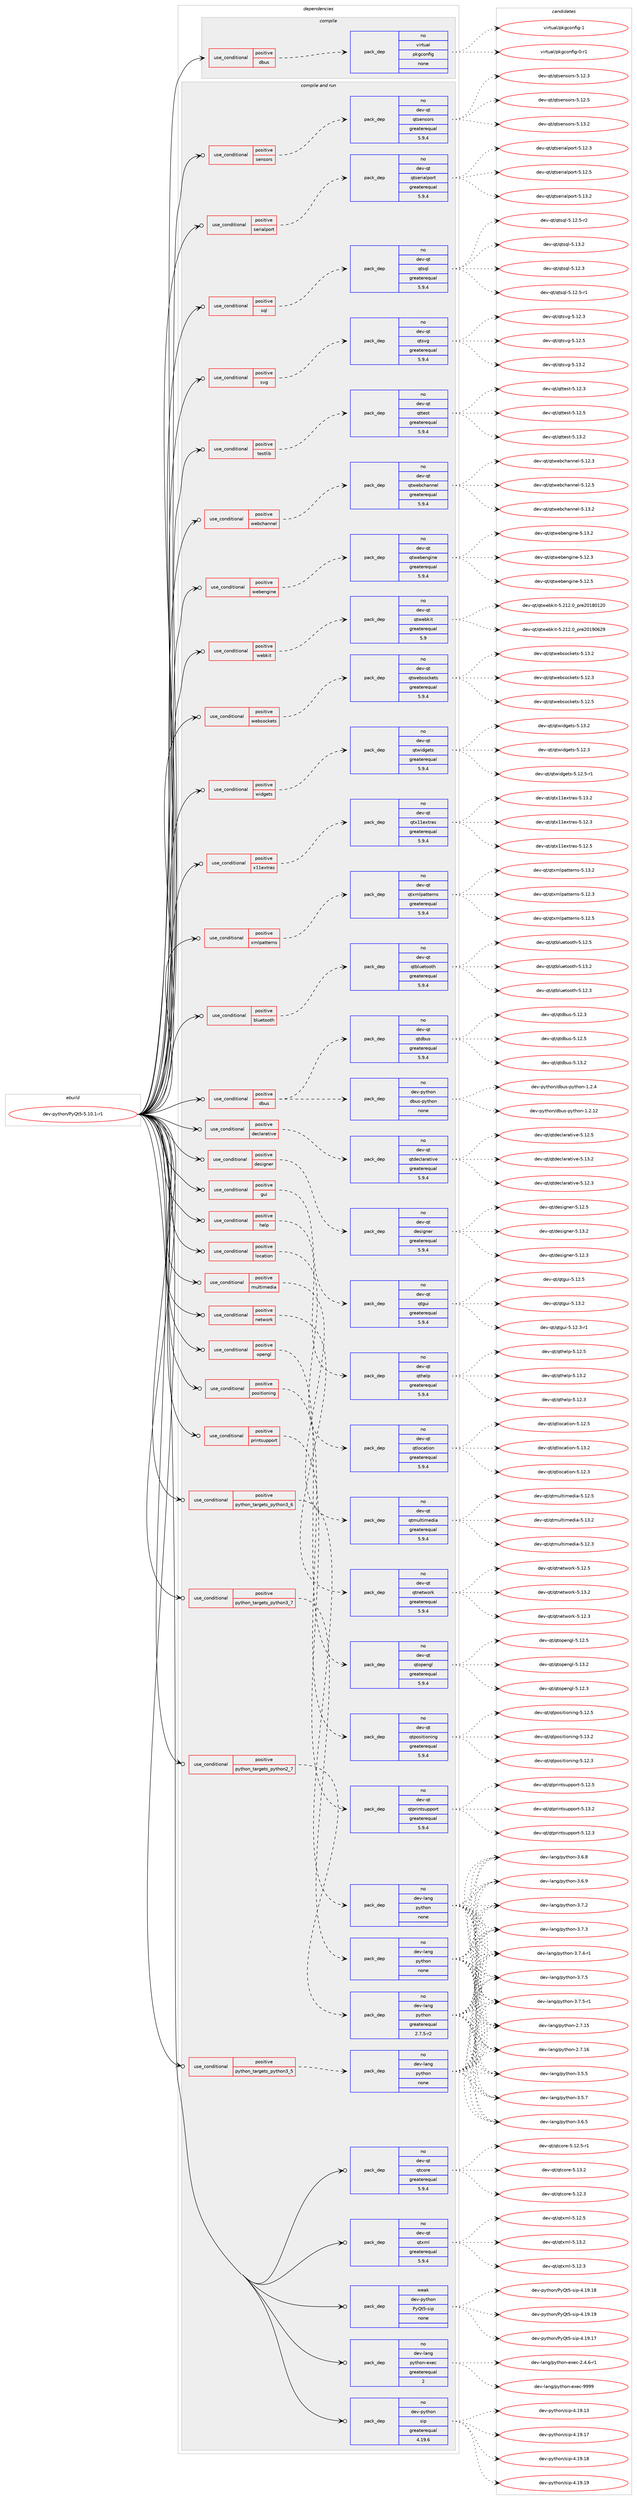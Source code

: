 digraph prolog {

# *************
# Graph options
# *************

newrank=true;
concentrate=true;
compound=true;
graph [rankdir=LR,fontname=Helvetica,fontsize=10,ranksep=1.5];#, ranksep=2.5, nodesep=0.2];
edge  [arrowhead=vee];
node  [fontname=Helvetica,fontsize=10];

# **********
# The ebuild
# **********

subgraph cluster_leftcol {
color=gray;
rank=same;
label=<<i>ebuild</i>>;
id [label="dev-python/PyQt5-5.10.1-r1", color=red, width=4, href="../dev-python/PyQt5-5.10.1-r1.svg"];
}

# ****************
# The dependencies
# ****************

subgraph cluster_midcol {
color=gray;
label=<<i>dependencies</i>>;
subgraph cluster_compile {
fillcolor="#eeeeee";
style=filled;
label=<<i>compile</i>>;
subgraph cond135675 {
dependency592809 [label=<<TABLE BORDER="0" CELLBORDER="1" CELLSPACING="0" CELLPADDING="4"><TR><TD ROWSPAN="3" CELLPADDING="10">use_conditional</TD></TR><TR><TD>positive</TD></TR><TR><TD>dbus</TD></TR></TABLE>>, shape=none, color=red];
subgraph pack445364 {
dependency592810 [label=<<TABLE BORDER="0" CELLBORDER="1" CELLSPACING="0" CELLPADDING="4" WIDTH="220"><TR><TD ROWSPAN="6" CELLPADDING="30">pack_dep</TD></TR><TR><TD WIDTH="110">no</TD></TR><TR><TD>virtual</TD></TR><TR><TD>pkgconfig</TD></TR><TR><TD>none</TD></TR><TR><TD></TD></TR></TABLE>>, shape=none, color=blue];
}
dependency592809:e -> dependency592810:w [weight=20,style="dashed",arrowhead="vee"];
}
id:e -> dependency592809:w [weight=20,style="solid",arrowhead="vee"];
}
subgraph cluster_compileandrun {
fillcolor="#eeeeee";
style=filled;
label=<<i>compile and run</i>>;
subgraph cond135676 {
dependency592811 [label=<<TABLE BORDER="0" CELLBORDER="1" CELLSPACING="0" CELLPADDING="4"><TR><TD ROWSPAN="3" CELLPADDING="10">use_conditional</TD></TR><TR><TD>positive</TD></TR><TR><TD>bluetooth</TD></TR></TABLE>>, shape=none, color=red];
subgraph pack445365 {
dependency592812 [label=<<TABLE BORDER="0" CELLBORDER="1" CELLSPACING="0" CELLPADDING="4" WIDTH="220"><TR><TD ROWSPAN="6" CELLPADDING="30">pack_dep</TD></TR><TR><TD WIDTH="110">no</TD></TR><TR><TD>dev-qt</TD></TR><TR><TD>qtbluetooth</TD></TR><TR><TD>greaterequal</TD></TR><TR><TD>5.9.4</TD></TR></TABLE>>, shape=none, color=blue];
}
dependency592811:e -> dependency592812:w [weight=20,style="dashed",arrowhead="vee"];
}
id:e -> dependency592811:w [weight=20,style="solid",arrowhead="odotvee"];
subgraph cond135677 {
dependency592813 [label=<<TABLE BORDER="0" CELLBORDER="1" CELLSPACING="0" CELLPADDING="4"><TR><TD ROWSPAN="3" CELLPADDING="10">use_conditional</TD></TR><TR><TD>positive</TD></TR><TR><TD>dbus</TD></TR></TABLE>>, shape=none, color=red];
subgraph pack445366 {
dependency592814 [label=<<TABLE BORDER="0" CELLBORDER="1" CELLSPACING="0" CELLPADDING="4" WIDTH="220"><TR><TD ROWSPAN="6" CELLPADDING="30">pack_dep</TD></TR><TR><TD WIDTH="110">no</TD></TR><TR><TD>dev-python</TD></TR><TR><TD>dbus-python</TD></TR><TR><TD>none</TD></TR><TR><TD></TD></TR></TABLE>>, shape=none, color=blue];
}
dependency592813:e -> dependency592814:w [weight=20,style="dashed",arrowhead="vee"];
subgraph pack445367 {
dependency592815 [label=<<TABLE BORDER="0" CELLBORDER="1" CELLSPACING="0" CELLPADDING="4" WIDTH="220"><TR><TD ROWSPAN="6" CELLPADDING="30">pack_dep</TD></TR><TR><TD WIDTH="110">no</TD></TR><TR><TD>dev-qt</TD></TR><TR><TD>qtdbus</TD></TR><TR><TD>greaterequal</TD></TR><TR><TD>5.9.4</TD></TR></TABLE>>, shape=none, color=blue];
}
dependency592813:e -> dependency592815:w [weight=20,style="dashed",arrowhead="vee"];
}
id:e -> dependency592813:w [weight=20,style="solid",arrowhead="odotvee"];
subgraph cond135678 {
dependency592816 [label=<<TABLE BORDER="0" CELLBORDER="1" CELLSPACING="0" CELLPADDING="4"><TR><TD ROWSPAN="3" CELLPADDING="10">use_conditional</TD></TR><TR><TD>positive</TD></TR><TR><TD>declarative</TD></TR></TABLE>>, shape=none, color=red];
subgraph pack445368 {
dependency592817 [label=<<TABLE BORDER="0" CELLBORDER="1" CELLSPACING="0" CELLPADDING="4" WIDTH="220"><TR><TD ROWSPAN="6" CELLPADDING="30">pack_dep</TD></TR><TR><TD WIDTH="110">no</TD></TR><TR><TD>dev-qt</TD></TR><TR><TD>qtdeclarative</TD></TR><TR><TD>greaterequal</TD></TR><TR><TD>5.9.4</TD></TR></TABLE>>, shape=none, color=blue];
}
dependency592816:e -> dependency592817:w [weight=20,style="dashed",arrowhead="vee"];
}
id:e -> dependency592816:w [weight=20,style="solid",arrowhead="odotvee"];
subgraph cond135679 {
dependency592818 [label=<<TABLE BORDER="0" CELLBORDER="1" CELLSPACING="0" CELLPADDING="4"><TR><TD ROWSPAN="3" CELLPADDING="10">use_conditional</TD></TR><TR><TD>positive</TD></TR><TR><TD>designer</TD></TR></TABLE>>, shape=none, color=red];
subgraph pack445369 {
dependency592819 [label=<<TABLE BORDER="0" CELLBORDER="1" CELLSPACING="0" CELLPADDING="4" WIDTH="220"><TR><TD ROWSPAN="6" CELLPADDING="30">pack_dep</TD></TR><TR><TD WIDTH="110">no</TD></TR><TR><TD>dev-qt</TD></TR><TR><TD>designer</TD></TR><TR><TD>greaterequal</TD></TR><TR><TD>5.9.4</TD></TR></TABLE>>, shape=none, color=blue];
}
dependency592818:e -> dependency592819:w [weight=20,style="dashed",arrowhead="vee"];
}
id:e -> dependency592818:w [weight=20,style="solid",arrowhead="odotvee"];
subgraph cond135680 {
dependency592820 [label=<<TABLE BORDER="0" CELLBORDER="1" CELLSPACING="0" CELLPADDING="4"><TR><TD ROWSPAN="3" CELLPADDING="10">use_conditional</TD></TR><TR><TD>positive</TD></TR><TR><TD>gui</TD></TR></TABLE>>, shape=none, color=red];
subgraph pack445370 {
dependency592821 [label=<<TABLE BORDER="0" CELLBORDER="1" CELLSPACING="0" CELLPADDING="4" WIDTH="220"><TR><TD ROWSPAN="6" CELLPADDING="30">pack_dep</TD></TR><TR><TD WIDTH="110">no</TD></TR><TR><TD>dev-qt</TD></TR><TR><TD>qtgui</TD></TR><TR><TD>greaterequal</TD></TR><TR><TD>5.9.4</TD></TR></TABLE>>, shape=none, color=blue];
}
dependency592820:e -> dependency592821:w [weight=20,style="dashed",arrowhead="vee"];
}
id:e -> dependency592820:w [weight=20,style="solid",arrowhead="odotvee"];
subgraph cond135681 {
dependency592822 [label=<<TABLE BORDER="0" CELLBORDER="1" CELLSPACING="0" CELLPADDING="4"><TR><TD ROWSPAN="3" CELLPADDING="10">use_conditional</TD></TR><TR><TD>positive</TD></TR><TR><TD>help</TD></TR></TABLE>>, shape=none, color=red];
subgraph pack445371 {
dependency592823 [label=<<TABLE BORDER="0" CELLBORDER="1" CELLSPACING="0" CELLPADDING="4" WIDTH="220"><TR><TD ROWSPAN="6" CELLPADDING="30">pack_dep</TD></TR><TR><TD WIDTH="110">no</TD></TR><TR><TD>dev-qt</TD></TR><TR><TD>qthelp</TD></TR><TR><TD>greaterequal</TD></TR><TR><TD>5.9.4</TD></TR></TABLE>>, shape=none, color=blue];
}
dependency592822:e -> dependency592823:w [weight=20,style="dashed",arrowhead="vee"];
}
id:e -> dependency592822:w [weight=20,style="solid",arrowhead="odotvee"];
subgraph cond135682 {
dependency592824 [label=<<TABLE BORDER="0" CELLBORDER="1" CELLSPACING="0" CELLPADDING="4"><TR><TD ROWSPAN="3" CELLPADDING="10">use_conditional</TD></TR><TR><TD>positive</TD></TR><TR><TD>location</TD></TR></TABLE>>, shape=none, color=red];
subgraph pack445372 {
dependency592825 [label=<<TABLE BORDER="0" CELLBORDER="1" CELLSPACING="0" CELLPADDING="4" WIDTH="220"><TR><TD ROWSPAN="6" CELLPADDING="30">pack_dep</TD></TR><TR><TD WIDTH="110">no</TD></TR><TR><TD>dev-qt</TD></TR><TR><TD>qtlocation</TD></TR><TR><TD>greaterequal</TD></TR><TR><TD>5.9.4</TD></TR></TABLE>>, shape=none, color=blue];
}
dependency592824:e -> dependency592825:w [weight=20,style="dashed",arrowhead="vee"];
}
id:e -> dependency592824:w [weight=20,style="solid",arrowhead="odotvee"];
subgraph cond135683 {
dependency592826 [label=<<TABLE BORDER="0" CELLBORDER="1" CELLSPACING="0" CELLPADDING="4"><TR><TD ROWSPAN="3" CELLPADDING="10">use_conditional</TD></TR><TR><TD>positive</TD></TR><TR><TD>multimedia</TD></TR></TABLE>>, shape=none, color=red];
subgraph pack445373 {
dependency592827 [label=<<TABLE BORDER="0" CELLBORDER="1" CELLSPACING="0" CELLPADDING="4" WIDTH="220"><TR><TD ROWSPAN="6" CELLPADDING="30">pack_dep</TD></TR><TR><TD WIDTH="110">no</TD></TR><TR><TD>dev-qt</TD></TR><TR><TD>qtmultimedia</TD></TR><TR><TD>greaterequal</TD></TR><TR><TD>5.9.4</TD></TR></TABLE>>, shape=none, color=blue];
}
dependency592826:e -> dependency592827:w [weight=20,style="dashed",arrowhead="vee"];
}
id:e -> dependency592826:w [weight=20,style="solid",arrowhead="odotvee"];
subgraph cond135684 {
dependency592828 [label=<<TABLE BORDER="0" CELLBORDER="1" CELLSPACING="0" CELLPADDING="4"><TR><TD ROWSPAN="3" CELLPADDING="10">use_conditional</TD></TR><TR><TD>positive</TD></TR><TR><TD>network</TD></TR></TABLE>>, shape=none, color=red];
subgraph pack445374 {
dependency592829 [label=<<TABLE BORDER="0" CELLBORDER="1" CELLSPACING="0" CELLPADDING="4" WIDTH="220"><TR><TD ROWSPAN="6" CELLPADDING="30">pack_dep</TD></TR><TR><TD WIDTH="110">no</TD></TR><TR><TD>dev-qt</TD></TR><TR><TD>qtnetwork</TD></TR><TR><TD>greaterequal</TD></TR><TR><TD>5.9.4</TD></TR></TABLE>>, shape=none, color=blue];
}
dependency592828:e -> dependency592829:w [weight=20,style="dashed",arrowhead="vee"];
}
id:e -> dependency592828:w [weight=20,style="solid",arrowhead="odotvee"];
subgraph cond135685 {
dependency592830 [label=<<TABLE BORDER="0" CELLBORDER="1" CELLSPACING="0" CELLPADDING="4"><TR><TD ROWSPAN="3" CELLPADDING="10">use_conditional</TD></TR><TR><TD>positive</TD></TR><TR><TD>opengl</TD></TR></TABLE>>, shape=none, color=red];
subgraph pack445375 {
dependency592831 [label=<<TABLE BORDER="0" CELLBORDER="1" CELLSPACING="0" CELLPADDING="4" WIDTH="220"><TR><TD ROWSPAN="6" CELLPADDING="30">pack_dep</TD></TR><TR><TD WIDTH="110">no</TD></TR><TR><TD>dev-qt</TD></TR><TR><TD>qtopengl</TD></TR><TR><TD>greaterequal</TD></TR><TR><TD>5.9.4</TD></TR></TABLE>>, shape=none, color=blue];
}
dependency592830:e -> dependency592831:w [weight=20,style="dashed",arrowhead="vee"];
}
id:e -> dependency592830:w [weight=20,style="solid",arrowhead="odotvee"];
subgraph cond135686 {
dependency592832 [label=<<TABLE BORDER="0" CELLBORDER="1" CELLSPACING="0" CELLPADDING="4"><TR><TD ROWSPAN="3" CELLPADDING="10">use_conditional</TD></TR><TR><TD>positive</TD></TR><TR><TD>positioning</TD></TR></TABLE>>, shape=none, color=red];
subgraph pack445376 {
dependency592833 [label=<<TABLE BORDER="0" CELLBORDER="1" CELLSPACING="0" CELLPADDING="4" WIDTH="220"><TR><TD ROWSPAN="6" CELLPADDING="30">pack_dep</TD></TR><TR><TD WIDTH="110">no</TD></TR><TR><TD>dev-qt</TD></TR><TR><TD>qtpositioning</TD></TR><TR><TD>greaterequal</TD></TR><TR><TD>5.9.4</TD></TR></TABLE>>, shape=none, color=blue];
}
dependency592832:e -> dependency592833:w [weight=20,style="dashed",arrowhead="vee"];
}
id:e -> dependency592832:w [weight=20,style="solid",arrowhead="odotvee"];
subgraph cond135687 {
dependency592834 [label=<<TABLE BORDER="0" CELLBORDER="1" CELLSPACING="0" CELLPADDING="4"><TR><TD ROWSPAN="3" CELLPADDING="10">use_conditional</TD></TR><TR><TD>positive</TD></TR><TR><TD>printsupport</TD></TR></TABLE>>, shape=none, color=red];
subgraph pack445377 {
dependency592835 [label=<<TABLE BORDER="0" CELLBORDER="1" CELLSPACING="0" CELLPADDING="4" WIDTH="220"><TR><TD ROWSPAN="6" CELLPADDING="30">pack_dep</TD></TR><TR><TD WIDTH="110">no</TD></TR><TR><TD>dev-qt</TD></TR><TR><TD>qtprintsupport</TD></TR><TR><TD>greaterequal</TD></TR><TR><TD>5.9.4</TD></TR></TABLE>>, shape=none, color=blue];
}
dependency592834:e -> dependency592835:w [weight=20,style="dashed",arrowhead="vee"];
}
id:e -> dependency592834:w [weight=20,style="solid",arrowhead="odotvee"];
subgraph cond135688 {
dependency592836 [label=<<TABLE BORDER="0" CELLBORDER="1" CELLSPACING="0" CELLPADDING="4"><TR><TD ROWSPAN="3" CELLPADDING="10">use_conditional</TD></TR><TR><TD>positive</TD></TR><TR><TD>python_targets_python2_7</TD></TR></TABLE>>, shape=none, color=red];
subgraph pack445378 {
dependency592837 [label=<<TABLE BORDER="0" CELLBORDER="1" CELLSPACING="0" CELLPADDING="4" WIDTH="220"><TR><TD ROWSPAN="6" CELLPADDING="30">pack_dep</TD></TR><TR><TD WIDTH="110">no</TD></TR><TR><TD>dev-lang</TD></TR><TR><TD>python</TD></TR><TR><TD>greaterequal</TD></TR><TR><TD>2.7.5-r2</TD></TR></TABLE>>, shape=none, color=blue];
}
dependency592836:e -> dependency592837:w [weight=20,style="dashed",arrowhead="vee"];
}
id:e -> dependency592836:w [weight=20,style="solid",arrowhead="odotvee"];
subgraph cond135689 {
dependency592838 [label=<<TABLE BORDER="0" CELLBORDER="1" CELLSPACING="0" CELLPADDING="4"><TR><TD ROWSPAN="3" CELLPADDING="10">use_conditional</TD></TR><TR><TD>positive</TD></TR><TR><TD>python_targets_python3_5</TD></TR></TABLE>>, shape=none, color=red];
subgraph pack445379 {
dependency592839 [label=<<TABLE BORDER="0" CELLBORDER="1" CELLSPACING="0" CELLPADDING="4" WIDTH="220"><TR><TD ROWSPAN="6" CELLPADDING="30">pack_dep</TD></TR><TR><TD WIDTH="110">no</TD></TR><TR><TD>dev-lang</TD></TR><TR><TD>python</TD></TR><TR><TD>none</TD></TR><TR><TD></TD></TR></TABLE>>, shape=none, color=blue];
}
dependency592838:e -> dependency592839:w [weight=20,style="dashed",arrowhead="vee"];
}
id:e -> dependency592838:w [weight=20,style="solid",arrowhead="odotvee"];
subgraph cond135690 {
dependency592840 [label=<<TABLE BORDER="0" CELLBORDER="1" CELLSPACING="0" CELLPADDING="4"><TR><TD ROWSPAN="3" CELLPADDING="10">use_conditional</TD></TR><TR><TD>positive</TD></TR><TR><TD>python_targets_python3_6</TD></TR></TABLE>>, shape=none, color=red];
subgraph pack445380 {
dependency592841 [label=<<TABLE BORDER="0" CELLBORDER="1" CELLSPACING="0" CELLPADDING="4" WIDTH="220"><TR><TD ROWSPAN="6" CELLPADDING="30">pack_dep</TD></TR><TR><TD WIDTH="110">no</TD></TR><TR><TD>dev-lang</TD></TR><TR><TD>python</TD></TR><TR><TD>none</TD></TR><TR><TD></TD></TR></TABLE>>, shape=none, color=blue];
}
dependency592840:e -> dependency592841:w [weight=20,style="dashed",arrowhead="vee"];
}
id:e -> dependency592840:w [weight=20,style="solid",arrowhead="odotvee"];
subgraph cond135691 {
dependency592842 [label=<<TABLE BORDER="0" CELLBORDER="1" CELLSPACING="0" CELLPADDING="4"><TR><TD ROWSPAN="3" CELLPADDING="10">use_conditional</TD></TR><TR><TD>positive</TD></TR><TR><TD>python_targets_python3_7</TD></TR></TABLE>>, shape=none, color=red];
subgraph pack445381 {
dependency592843 [label=<<TABLE BORDER="0" CELLBORDER="1" CELLSPACING="0" CELLPADDING="4" WIDTH="220"><TR><TD ROWSPAN="6" CELLPADDING="30">pack_dep</TD></TR><TR><TD WIDTH="110">no</TD></TR><TR><TD>dev-lang</TD></TR><TR><TD>python</TD></TR><TR><TD>none</TD></TR><TR><TD></TD></TR></TABLE>>, shape=none, color=blue];
}
dependency592842:e -> dependency592843:w [weight=20,style="dashed",arrowhead="vee"];
}
id:e -> dependency592842:w [weight=20,style="solid",arrowhead="odotvee"];
subgraph cond135692 {
dependency592844 [label=<<TABLE BORDER="0" CELLBORDER="1" CELLSPACING="0" CELLPADDING="4"><TR><TD ROWSPAN="3" CELLPADDING="10">use_conditional</TD></TR><TR><TD>positive</TD></TR><TR><TD>sensors</TD></TR></TABLE>>, shape=none, color=red];
subgraph pack445382 {
dependency592845 [label=<<TABLE BORDER="0" CELLBORDER="1" CELLSPACING="0" CELLPADDING="4" WIDTH="220"><TR><TD ROWSPAN="6" CELLPADDING="30">pack_dep</TD></TR><TR><TD WIDTH="110">no</TD></TR><TR><TD>dev-qt</TD></TR><TR><TD>qtsensors</TD></TR><TR><TD>greaterequal</TD></TR><TR><TD>5.9.4</TD></TR></TABLE>>, shape=none, color=blue];
}
dependency592844:e -> dependency592845:w [weight=20,style="dashed",arrowhead="vee"];
}
id:e -> dependency592844:w [weight=20,style="solid",arrowhead="odotvee"];
subgraph cond135693 {
dependency592846 [label=<<TABLE BORDER="0" CELLBORDER="1" CELLSPACING="0" CELLPADDING="4"><TR><TD ROWSPAN="3" CELLPADDING="10">use_conditional</TD></TR><TR><TD>positive</TD></TR><TR><TD>serialport</TD></TR></TABLE>>, shape=none, color=red];
subgraph pack445383 {
dependency592847 [label=<<TABLE BORDER="0" CELLBORDER="1" CELLSPACING="0" CELLPADDING="4" WIDTH="220"><TR><TD ROWSPAN="6" CELLPADDING="30">pack_dep</TD></TR><TR><TD WIDTH="110">no</TD></TR><TR><TD>dev-qt</TD></TR><TR><TD>qtserialport</TD></TR><TR><TD>greaterequal</TD></TR><TR><TD>5.9.4</TD></TR></TABLE>>, shape=none, color=blue];
}
dependency592846:e -> dependency592847:w [weight=20,style="dashed",arrowhead="vee"];
}
id:e -> dependency592846:w [weight=20,style="solid",arrowhead="odotvee"];
subgraph cond135694 {
dependency592848 [label=<<TABLE BORDER="0" CELLBORDER="1" CELLSPACING="0" CELLPADDING="4"><TR><TD ROWSPAN="3" CELLPADDING="10">use_conditional</TD></TR><TR><TD>positive</TD></TR><TR><TD>sql</TD></TR></TABLE>>, shape=none, color=red];
subgraph pack445384 {
dependency592849 [label=<<TABLE BORDER="0" CELLBORDER="1" CELLSPACING="0" CELLPADDING="4" WIDTH="220"><TR><TD ROWSPAN="6" CELLPADDING="30">pack_dep</TD></TR><TR><TD WIDTH="110">no</TD></TR><TR><TD>dev-qt</TD></TR><TR><TD>qtsql</TD></TR><TR><TD>greaterequal</TD></TR><TR><TD>5.9.4</TD></TR></TABLE>>, shape=none, color=blue];
}
dependency592848:e -> dependency592849:w [weight=20,style="dashed",arrowhead="vee"];
}
id:e -> dependency592848:w [weight=20,style="solid",arrowhead="odotvee"];
subgraph cond135695 {
dependency592850 [label=<<TABLE BORDER="0" CELLBORDER="1" CELLSPACING="0" CELLPADDING="4"><TR><TD ROWSPAN="3" CELLPADDING="10">use_conditional</TD></TR><TR><TD>positive</TD></TR><TR><TD>svg</TD></TR></TABLE>>, shape=none, color=red];
subgraph pack445385 {
dependency592851 [label=<<TABLE BORDER="0" CELLBORDER="1" CELLSPACING="0" CELLPADDING="4" WIDTH="220"><TR><TD ROWSPAN="6" CELLPADDING="30">pack_dep</TD></TR><TR><TD WIDTH="110">no</TD></TR><TR><TD>dev-qt</TD></TR><TR><TD>qtsvg</TD></TR><TR><TD>greaterequal</TD></TR><TR><TD>5.9.4</TD></TR></TABLE>>, shape=none, color=blue];
}
dependency592850:e -> dependency592851:w [weight=20,style="dashed",arrowhead="vee"];
}
id:e -> dependency592850:w [weight=20,style="solid",arrowhead="odotvee"];
subgraph cond135696 {
dependency592852 [label=<<TABLE BORDER="0" CELLBORDER="1" CELLSPACING="0" CELLPADDING="4"><TR><TD ROWSPAN="3" CELLPADDING="10">use_conditional</TD></TR><TR><TD>positive</TD></TR><TR><TD>testlib</TD></TR></TABLE>>, shape=none, color=red];
subgraph pack445386 {
dependency592853 [label=<<TABLE BORDER="0" CELLBORDER="1" CELLSPACING="0" CELLPADDING="4" WIDTH="220"><TR><TD ROWSPAN="6" CELLPADDING="30">pack_dep</TD></TR><TR><TD WIDTH="110">no</TD></TR><TR><TD>dev-qt</TD></TR><TR><TD>qttest</TD></TR><TR><TD>greaterequal</TD></TR><TR><TD>5.9.4</TD></TR></TABLE>>, shape=none, color=blue];
}
dependency592852:e -> dependency592853:w [weight=20,style="dashed",arrowhead="vee"];
}
id:e -> dependency592852:w [weight=20,style="solid",arrowhead="odotvee"];
subgraph cond135697 {
dependency592854 [label=<<TABLE BORDER="0" CELLBORDER="1" CELLSPACING="0" CELLPADDING="4"><TR><TD ROWSPAN="3" CELLPADDING="10">use_conditional</TD></TR><TR><TD>positive</TD></TR><TR><TD>webchannel</TD></TR></TABLE>>, shape=none, color=red];
subgraph pack445387 {
dependency592855 [label=<<TABLE BORDER="0" CELLBORDER="1" CELLSPACING="0" CELLPADDING="4" WIDTH="220"><TR><TD ROWSPAN="6" CELLPADDING="30">pack_dep</TD></TR><TR><TD WIDTH="110">no</TD></TR><TR><TD>dev-qt</TD></TR><TR><TD>qtwebchannel</TD></TR><TR><TD>greaterequal</TD></TR><TR><TD>5.9.4</TD></TR></TABLE>>, shape=none, color=blue];
}
dependency592854:e -> dependency592855:w [weight=20,style="dashed",arrowhead="vee"];
}
id:e -> dependency592854:w [weight=20,style="solid",arrowhead="odotvee"];
subgraph cond135698 {
dependency592856 [label=<<TABLE BORDER="0" CELLBORDER="1" CELLSPACING="0" CELLPADDING="4"><TR><TD ROWSPAN="3" CELLPADDING="10">use_conditional</TD></TR><TR><TD>positive</TD></TR><TR><TD>webengine</TD></TR></TABLE>>, shape=none, color=red];
subgraph pack445388 {
dependency592857 [label=<<TABLE BORDER="0" CELLBORDER="1" CELLSPACING="0" CELLPADDING="4" WIDTH="220"><TR><TD ROWSPAN="6" CELLPADDING="30">pack_dep</TD></TR><TR><TD WIDTH="110">no</TD></TR><TR><TD>dev-qt</TD></TR><TR><TD>qtwebengine</TD></TR><TR><TD>greaterequal</TD></TR><TR><TD>5.9.4</TD></TR></TABLE>>, shape=none, color=blue];
}
dependency592856:e -> dependency592857:w [weight=20,style="dashed",arrowhead="vee"];
}
id:e -> dependency592856:w [weight=20,style="solid",arrowhead="odotvee"];
subgraph cond135699 {
dependency592858 [label=<<TABLE BORDER="0" CELLBORDER="1" CELLSPACING="0" CELLPADDING="4"><TR><TD ROWSPAN="3" CELLPADDING="10">use_conditional</TD></TR><TR><TD>positive</TD></TR><TR><TD>webkit</TD></TR></TABLE>>, shape=none, color=red];
subgraph pack445389 {
dependency592859 [label=<<TABLE BORDER="0" CELLBORDER="1" CELLSPACING="0" CELLPADDING="4" WIDTH="220"><TR><TD ROWSPAN="6" CELLPADDING="30">pack_dep</TD></TR><TR><TD WIDTH="110">no</TD></TR><TR><TD>dev-qt</TD></TR><TR><TD>qtwebkit</TD></TR><TR><TD>greaterequal</TD></TR><TR><TD>5.9</TD></TR></TABLE>>, shape=none, color=blue];
}
dependency592858:e -> dependency592859:w [weight=20,style="dashed",arrowhead="vee"];
}
id:e -> dependency592858:w [weight=20,style="solid",arrowhead="odotvee"];
subgraph cond135700 {
dependency592860 [label=<<TABLE BORDER="0" CELLBORDER="1" CELLSPACING="0" CELLPADDING="4"><TR><TD ROWSPAN="3" CELLPADDING="10">use_conditional</TD></TR><TR><TD>positive</TD></TR><TR><TD>websockets</TD></TR></TABLE>>, shape=none, color=red];
subgraph pack445390 {
dependency592861 [label=<<TABLE BORDER="0" CELLBORDER="1" CELLSPACING="0" CELLPADDING="4" WIDTH="220"><TR><TD ROWSPAN="6" CELLPADDING="30">pack_dep</TD></TR><TR><TD WIDTH="110">no</TD></TR><TR><TD>dev-qt</TD></TR><TR><TD>qtwebsockets</TD></TR><TR><TD>greaterequal</TD></TR><TR><TD>5.9.4</TD></TR></TABLE>>, shape=none, color=blue];
}
dependency592860:e -> dependency592861:w [weight=20,style="dashed",arrowhead="vee"];
}
id:e -> dependency592860:w [weight=20,style="solid",arrowhead="odotvee"];
subgraph cond135701 {
dependency592862 [label=<<TABLE BORDER="0" CELLBORDER="1" CELLSPACING="0" CELLPADDING="4"><TR><TD ROWSPAN="3" CELLPADDING="10">use_conditional</TD></TR><TR><TD>positive</TD></TR><TR><TD>widgets</TD></TR></TABLE>>, shape=none, color=red];
subgraph pack445391 {
dependency592863 [label=<<TABLE BORDER="0" CELLBORDER="1" CELLSPACING="0" CELLPADDING="4" WIDTH="220"><TR><TD ROWSPAN="6" CELLPADDING="30">pack_dep</TD></TR><TR><TD WIDTH="110">no</TD></TR><TR><TD>dev-qt</TD></TR><TR><TD>qtwidgets</TD></TR><TR><TD>greaterequal</TD></TR><TR><TD>5.9.4</TD></TR></TABLE>>, shape=none, color=blue];
}
dependency592862:e -> dependency592863:w [weight=20,style="dashed",arrowhead="vee"];
}
id:e -> dependency592862:w [weight=20,style="solid",arrowhead="odotvee"];
subgraph cond135702 {
dependency592864 [label=<<TABLE BORDER="0" CELLBORDER="1" CELLSPACING="0" CELLPADDING="4"><TR><TD ROWSPAN="3" CELLPADDING="10">use_conditional</TD></TR><TR><TD>positive</TD></TR><TR><TD>x11extras</TD></TR></TABLE>>, shape=none, color=red];
subgraph pack445392 {
dependency592865 [label=<<TABLE BORDER="0" CELLBORDER="1" CELLSPACING="0" CELLPADDING="4" WIDTH="220"><TR><TD ROWSPAN="6" CELLPADDING="30">pack_dep</TD></TR><TR><TD WIDTH="110">no</TD></TR><TR><TD>dev-qt</TD></TR><TR><TD>qtx11extras</TD></TR><TR><TD>greaterequal</TD></TR><TR><TD>5.9.4</TD></TR></TABLE>>, shape=none, color=blue];
}
dependency592864:e -> dependency592865:w [weight=20,style="dashed",arrowhead="vee"];
}
id:e -> dependency592864:w [weight=20,style="solid",arrowhead="odotvee"];
subgraph cond135703 {
dependency592866 [label=<<TABLE BORDER="0" CELLBORDER="1" CELLSPACING="0" CELLPADDING="4"><TR><TD ROWSPAN="3" CELLPADDING="10">use_conditional</TD></TR><TR><TD>positive</TD></TR><TR><TD>xmlpatterns</TD></TR></TABLE>>, shape=none, color=red];
subgraph pack445393 {
dependency592867 [label=<<TABLE BORDER="0" CELLBORDER="1" CELLSPACING="0" CELLPADDING="4" WIDTH="220"><TR><TD ROWSPAN="6" CELLPADDING="30">pack_dep</TD></TR><TR><TD WIDTH="110">no</TD></TR><TR><TD>dev-qt</TD></TR><TR><TD>qtxmlpatterns</TD></TR><TR><TD>greaterequal</TD></TR><TR><TD>5.9.4</TD></TR></TABLE>>, shape=none, color=blue];
}
dependency592866:e -> dependency592867:w [weight=20,style="dashed",arrowhead="vee"];
}
id:e -> dependency592866:w [weight=20,style="solid",arrowhead="odotvee"];
subgraph pack445394 {
dependency592868 [label=<<TABLE BORDER="0" CELLBORDER="1" CELLSPACING="0" CELLPADDING="4" WIDTH="220"><TR><TD ROWSPAN="6" CELLPADDING="30">pack_dep</TD></TR><TR><TD WIDTH="110">no</TD></TR><TR><TD>dev-lang</TD></TR><TR><TD>python-exec</TD></TR><TR><TD>greaterequal</TD></TR><TR><TD>2</TD></TR></TABLE>>, shape=none, color=blue];
}
id:e -> dependency592868:w [weight=20,style="solid",arrowhead="odotvee"];
subgraph pack445395 {
dependency592869 [label=<<TABLE BORDER="0" CELLBORDER="1" CELLSPACING="0" CELLPADDING="4" WIDTH="220"><TR><TD ROWSPAN="6" CELLPADDING="30">pack_dep</TD></TR><TR><TD WIDTH="110">no</TD></TR><TR><TD>dev-python</TD></TR><TR><TD>sip</TD></TR><TR><TD>greaterequal</TD></TR><TR><TD>4.19.6</TD></TR></TABLE>>, shape=none, color=blue];
}
id:e -> dependency592869:w [weight=20,style="solid",arrowhead="odotvee"];
subgraph pack445396 {
dependency592870 [label=<<TABLE BORDER="0" CELLBORDER="1" CELLSPACING="0" CELLPADDING="4" WIDTH="220"><TR><TD ROWSPAN="6" CELLPADDING="30">pack_dep</TD></TR><TR><TD WIDTH="110">no</TD></TR><TR><TD>dev-qt</TD></TR><TR><TD>qtcore</TD></TR><TR><TD>greaterequal</TD></TR><TR><TD>5.9.4</TD></TR></TABLE>>, shape=none, color=blue];
}
id:e -> dependency592870:w [weight=20,style="solid",arrowhead="odotvee"];
subgraph pack445397 {
dependency592871 [label=<<TABLE BORDER="0" CELLBORDER="1" CELLSPACING="0" CELLPADDING="4" WIDTH="220"><TR><TD ROWSPAN="6" CELLPADDING="30">pack_dep</TD></TR><TR><TD WIDTH="110">no</TD></TR><TR><TD>dev-qt</TD></TR><TR><TD>qtxml</TD></TR><TR><TD>greaterequal</TD></TR><TR><TD>5.9.4</TD></TR></TABLE>>, shape=none, color=blue];
}
id:e -> dependency592871:w [weight=20,style="solid",arrowhead="odotvee"];
subgraph pack445398 {
dependency592872 [label=<<TABLE BORDER="0" CELLBORDER="1" CELLSPACING="0" CELLPADDING="4" WIDTH="220"><TR><TD ROWSPAN="6" CELLPADDING="30">pack_dep</TD></TR><TR><TD WIDTH="110">weak</TD></TR><TR><TD>dev-python</TD></TR><TR><TD>PyQt5-sip</TD></TR><TR><TD>none</TD></TR><TR><TD></TD></TR></TABLE>>, shape=none, color=blue];
}
id:e -> dependency592872:w [weight=20,style="solid",arrowhead="odotvee"];
}
subgraph cluster_run {
fillcolor="#eeeeee";
style=filled;
label=<<i>run</i>>;
}
}

# **************
# The candidates
# **************

subgraph cluster_choices {
rank=same;
color=gray;
label=<<i>candidates</i>>;

subgraph choice445364 {
color=black;
nodesep=1;
choice11810511411611797108471121071039911111010210510345484511449 [label="virtual/pkgconfig-0-r1", color=red, width=4,href="../virtual/pkgconfig-0-r1.svg"];
choice1181051141161179710847112107103991111101021051034549 [label="virtual/pkgconfig-1", color=red, width=4,href="../virtual/pkgconfig-1.svg"];
dependency592810:e -> choice11810511411611797108471121071039911111010210510345484511449:w [style=dotted,weight="100"];
dependency592810:e -> choice1181051141161179710847112107103991111101021051034549:w [style=dotted,weight="100"];
}
subgraph choice445365 {
color=black;
nodesep=1;
choice10010111845113116471131169810811710111611111111610445534649504651 [label="dev-qt/qtbluetooth-5.12.3", color=red, width=4,href="../dev-qt/qtbluetooth-5.12.3.svg"];
choice10010111845113116471131169810811710111611111111610445534649504653 [label="dev-qt/qtbluetooth-5.12.5", color=red, width=4,href="../dev-qt/qtbluetooth-5.12.5.svg"];
choice10010111845113116471131169810811710111611111111610445534649514650 [label="dev-qt/qtbluetooth-5.13.2", color=red, width=4,href="../dev-qt/qtbluetooth-5.13.2.svg"];
dependency592812:e -> choice10010111845113116471131169810811710111611111111610445534649504651:w [style=dotted,weight="100"];
dependency592812:e -> choice10010111845113116471131169810811710111611111111610445534649504653:w [style=dotted,weight="100"];
dependency592812:e -> choice10010111845113116471131169810811710111611111111610445534649514650:w [style=dotted,weight="100"];
}
subgraph choice445366 {
color=black;
nodesep=1;
choice1001011184511212111610411111047100981171154511212111610411111045494650464950 [label="dev-python/dbus-python-1.2.12", color=red, width=4,href="../dev-python/dbus-python-1.2.12.svg"];
choice10010111845112121116104111110471009811711545112121116104111110454946504652 [label="dev-python/dbus-python-1.2.4", color=red, width=4,href="../dev-python/dbus-python-1.2.4.svg"];
dependency592814:e -> choice1001011184511212111610411111047100981171154511212111610411111045494650464950:w [style=dotted,weight="100"];
dependency592814:e -> choice10010111845112121116104111110471009811711545112121116104111110454946504652:w [style=dotted,weight="100"];
}
subgraph choice445367 {
color=black;
nodesep=1;
choice10010111845113116471131161009811711545534649504651 [label="dev-qt/qtdbus-5.12.3", color=red, width=4,href="../dev-qt/qtdbus-5.12.3.svg"];
choice10010111845113116471131161009811711545534649504653 [label="dev-qt/qtdbus-5.12.5", color=red, width=4,href="../dev-qt/qtdbus-5.12.5.svg"];
choice10010111845113116471131161009811711545534649514650 [label="dev-qt/qtdbus-5.13.2", color=red, width=4,href="../dev-qt/qtdbus-5.13.2.svg"];
dependency592815:e -> choice10010111845113116471131161009811711545534649504651:w [style=dotted,weight="100"];
dependency592815:e -> choice10010111845113116471131161009811711545534649504653:w [style=dotted,weight="100"];
dependency592815:e -> choice10010111845113116471131161009811711545534649514650:w [style=dotted,weight="100"];
}
subgraph choice445368 {
color=black;
nodesep=1;
choice100101118451131164711311610010199108971149711610511810145534649504651 [label="dev-qt/qtdeclarative-5.12.3", color=red, width=4,href="../dev-qt/qtdeclarative-5.12.3.svg"];
choice100101118451131164711311610010199108971149711610511810145534649504653 [label="dev-qt/qtdeclarative-5.12.5", color=red, width=4,href="../dev-qt/qtdeclarative-5.12.5.svg"];
choice100101118451131164711311610010199108971149711610511810145534649514650 [label="dev-qt/qtdeclarative-5.13.2", color=red, width=4,href="../dev-qt/qtdeclarative-5.13.2.svg"];
dependency592817:e -> choice100101118451131164711311610010199108971149711610511810145534649504651:w [style=dotted,weight="100"];
dependency592817:e -> choice100101118451131164711311610010199108971149711610511810145534649504653:w [style=dotted,weight="100"];
dependency592817:e -> choice100101118451131164711311610010199108971149711610511810145534649514650:w [style=dotted,weight="100"];
}
subgraph choice445369 {
color=black;
nodesep=1;
choice100101118451131164710010111510510311010111445534649504651 [label="dev-qt/designer-5.12.3", color=red, width=4,href="../dev-qt/designer-5.12.3.svg"];
choice100101118451131164710010111510510311010111445534649504653 [label="dev-qt/designer-5.12.5", color=red, width=4,href="../dev-qt/designer-5.12.5.svg"];
choice100101118451131164710010111510510311010111445534649514650 [label="dev-qt/designer-5.13.2", color=red, width=4,href="../dev-qt/designer-5.13.2.svg"];
dependency592819:e -> choice100101118451131164710010111510510311010111445534649504651:w [style=dotted,weight="100"];
dependency592819:e -> choice100101118451131164710010111510510311010111445534649504653:w [style=dotted,weight="100"];
dependency592819:e -> choice100101118451131164710010111510510311010111445534649514650:w [style=dotted,weight="100"];
}
subgraph choice445370 {
color=black;
nodesep=1;
choice1001011184511311647113116103117105455346495046514511449 [label="dev-qt/qtgui-5.12.3-r1", color=red, width=4,href="../dev-qt/qtgui-5.12.3-r1.svg"];
choice100101118451131164711311610311710545534649504653 [label="dev-qt/qtgui-5.12.5", color=red, width=4,href="../dev-qt/qtgui-5.12.5.svg"];
choice100101118451131164711311610311710545534649514650 [label="dev-qt/qtgui-5.13.2", color=red, width=4,href="../dev-qt/qtgui-5.13.2.svg"];
dependency592821:e -> choice1001011184511311647113116103117105455346495046514511449:w [style=dotted,weight="100"];
dependency592821:e -> choice100101118451131164711311610311710545534649504653:w [style=dotted,weight="100"];
dependency592821:e -> choice100101118451131164711311610311710545534649514650:w [style=dotted,weight="100"];
}
subgraph choice445371 {
color=black;
nodesep=1;
choice100101118451131164711311610410110811245534649504651 [label="dev-qt/qthelp-5.12.3", color=red, width=4,href="../dev-qt/qthelp-5.12.3.svg"];
choice100101118451131164711311610410110811245534649504653 [label="dev-qt/qthelp-5.12.5", color=red, width=4,href="../dev-qt/qthelp-5.12.5.svg"];
choice100101118451131164711311610410110811245534649514650 [label="dev-qt/qthelp-5.13.2", color=red, width=4,href="../dev-qt/qthelp-5.13.2.svg"];
dependency592823:e -> choice100101118451131164711311610410110811245534649504651:w [style=dotted,weight="100"];
dependency592823:e -> choice100101118451131164711311610410110811245534649504653:w [style=dotted,weight="100"];
dependency592823:e -> choice100101118451131164711311610410110811245534649514650:w [style=dotted,weight="100"];
}
subgraph choice445372 {
color=black;
nodesep=1;
choice1001011184511311647113116108111999711610511111045534649504651 [label="dev-qt/qtlocation-5.12.3", color=red, width=4,href="../dev-qt/qtlocation-5.12.3.svg"];
choice1001011184511311647113116108111999711610511111045534649504653 [label="dev-qt/qtlocation-5.12.5", color=red, width=4,href="../dev-qt/qtlocation-5.12.5.svg"];
choice1001011184511311647113116108111999711610511111045534649514650 [label="dev-qt/qtlocation-5.13.2", color=red, width=4,href="../dev-qt/qtlocation-5.13.2.svg"];
dependency592825:e -> choice1001011184511311647113116108111999711610511111045534649504651:w [style=dotted,weight="100"];
dependency592825:e -> choice1001011184511311647113116108111999711610511111045534649504653:w [style=dotted,weight="100"];
dependency592825:e -> choice1001011184511311647113116108111999711610511111045534649514650:w [style=dotted,weight="100"];
}
subgraph choice445373 {
color=black;
nodesep=1;
choice10010111845113116471131161091171081161051091011001059745534649504651 [label="dev-qt/qtmultimedia-5.12.3", color=red, width=4,href="../dev-qt/qtmultimedia-5.12.3.svg"];
choice10010111845113116471131161091171081161051091011001059745534649504653 [label="dev-qt/qtmultimedia-5.12.5", color=red, width=4,href="../dev-qt/qtmultimedia-5.12.5.svg"];
choice10010111845113116471131161091171081161051091011001059745534649514650 [label="dev-qt/qtmultimedia-5.13.2", color=red, width=4,href="../dev-qt/qtmultimedia-5.13.2.svg"];
dependency592827:e -> choice10010111845113116471131161091171081161051091011001059745534649504651:w [style=dotted,weight="100"];
dependency592827:e -> choice10010111845113116471131161091171081161051091011001059745534649504653:w [style=dotted,weight="100"];
dependency592827:e -> choice10010111845113116471131161091171081161051091011001059745534649514650:w [style=dotted,weight="100"];
}
subgraph choice445374 {
color=black;
nodesep=1;
choice100101118451131164711311611010111611911111410745534649504651 [label="dev-qt/qtnetwork-5.12.3", color=red, width=4,href="../dev-qt/qtnetwork-5.12.3.svg"];
choice100101118451131164711311611010111611911111410745534649504653 [label="dev-qt/qtnetwork-5.12.5", color=red, width=4,href="../dev-qt/qtnetwork-5.12.5.svg"];
choice100101118451131164711311611010111611911111410745534649514650 [label="dev-qt/qtnetwork-5.13.2", color=red, width=4,href="../dev-qt/qtnetwork-5.13.2.svg"];
dependency592829:e -> choice100101118451131164711311611010111611911111410745534649504651:w [style=dotted,weight="100"];
dependency592829:e -> choice100101118451131164711311611010111611911111410745534649504653:w [style=dotted,weight="100"];
dependency592829:e -> choice100101118451131164711311611010111611911111410745534649514650:w [style=dotted,weight="100"];
}
subgraph choice445375 {
color=black;
nodesep=1;
choice100101118451131164711311611111210111010310845534649504651 [label="dev-qt/qtopengl-5.12.3", color=red, width=4,href="../dev-qt/qtopengl-5.12.3.svg"];
choice100101118451131164711311611111210111010310845534649504653 [label="dev-qt/qtopengl-5.12.5", color=red, width=4,href="../dev-qt/qtopengl-5.12.5.svg"];
choice100101118451131164711311611111210111010310845534649514650 [label="dev-qt/qtopengl-5.13.2", color=red, width=4,href="../dev-qt/qtopengl-5.13.2.svg"];
dependency592831:e -> choice100101118451131164711311611111210111010310845534649504651:w [style=dotted,weight="100"];
dependency592831:e -> choice100101118451131164711311611111210111010310845534649504653:w [style=dotted,weight="100"];
dependency592831:e -> choice100101118451131164711311611111210111010310845534649514650:w [style=dotted,weight="100"];
}
subgraph choice445376 {
color=black;
nodesep=1;
choice100101118451131164711311611211111510511610511111010511010345534649504651 [label="dev-qt/qtpositioning-5.12.3", color=red, width=4,href="../dev-qt/qtpositioning-5.12.3.svg"];
choice100101118451131164711311611211111510511610511111010511010345534649504653 [label="dev-qt/qtpositioning-5.12.5", color=red, width=4,href="../dev-qt/qtpositioning-5.12.5.svg"];
choice100101118451131164711311611211111510511610511111010511010345534649514650 [label="dev-qt/qtpositioning-5.13.2", color=red, width=4,href="../dev-qt/qtpositioning-5.13.2.svg"];
dependency592833:e -> choice100101118451131164711311611211111510511610511111010511010345534649504651:w [style=dotted,weight="100"];
dependency592833:e -> choice100101118451131164711311611211111510511610511111010511010345534649504653:w [style=dotted,weight="100"];
dependency592833:e -> choice100101118451131164711311611211111510511610511111010511010345534649514650:w [style=dotted,weight="100"];
}
subgraph choice445377 {
color=black;
nodesep=1;
choice100101118451131164711311611211410511011611511711211211111411645534649504651 [label="dev-qt/qtprintsupport-5.12.3", color=red, width=4,href="../dev-qt/qtprintsupport-5.12.3.svg"];
choice100101118451131164711311611211410511011611511711211211111411645534649504653 [label="dev-qt/qtprintsupport-5.12.5", color=red, width=4,href="../dev-qt/qtprintsupport-5.12.5.svg"];
choice100101118451131164711311611211410511011611511711211211111411645534649514650 [label="dev-qt/qtprintsupport-5.13.2", color=red, width=4,href="../dev-qt/qtprintsupport-5.13.2.svg"];
dependency592835:e -> choice100101118451131164711311611211410511011611511711211211111411645534649504651:w [style=dotted,weight="100"];
dependency592835:e -> choice100101118451131164711311611211410511011611511711211211111411645534649504653:w [style=dotted,weight="100"];
dependency592835:e -> choice100101118451131164711311611211410511011611511711211211111411645534649514650:w [style=dotted,weight="100"];
}
subgraph choice445378 {
color=black;
nodesep=1;
choice10010111845108971101034711212111610411111045504655464953 [label="dev-lang/python-2.7.15", color=red, width=4,href="../dev-lang/python-2.7.15.svg"];
choice10010111845108971101034711212111610411111045504655464954 [label="dev-lang/python-2.7.16", color=red, width=4,href="../dev-lang/python-2.7.16.svg"];
choice100101118451089711010347112121116104111110455146534653 [label="dev-lang/python-3.5.5", color=red, width=4,href="../dev-lang/python-3.5.5.svg"];
choice100101118451089711010347112121116104111110455146534655 [label="dev-lang/python-3.5.7", color=red, width=4,href="../dev-lang/python-3.5.7.svg"];
choice100101118451089711010347112121116104111110455146544653 [label="dev-lang/python-3.6.5", color=red, width=4,href="../dev-lang/python-3.6.5.svg"];
choice100101118451089711010347112121116104111110455146544656 [label="dev-lang/python-3.6.8", color=red, width=4,href="../dev-lang/python-3.6.8.svg"];
choice100101118451089711010347112121116104111110455146544657 [label="dev-lang/python-3.6.9", color=red, width=4,href="../dev-lang/python-3.6.9.svg"];
choice100101118451089711010347112121116104111110455146554650 [label="dev-lang/python-3.7.2", color=red, width=4,href="../dev-lang/python-3.7.2.svg"];
choice100101118451089711010347112121116104111110455146554651 [label="dev-lang/python-3.7.3", color=red, width=4,href="../dev-lang/python-3.7.3.svg"];
choice1001011184510897110103471121211161041111104551465546524511449 [label="dev-lang/python-3.7.4-r1", color=red, width=4,href="../dev-lang/python-3.7.4-r1.svg"];
choice100101118451089711010347112121116104111110455146554653 [label="dev-lang/python-3.7.5", color=red, width=4,href="../dev-lang/python-3.7.5.svg"];
choice1001011184510897110103471121211161041111104551465546534511449 [label="dev-lang/python-3.7.5-r1", color=red, width=4,href="../dev-lang/python-3.7.5-r1.svg"];
dependency592837:e -> choice10010111845108971101034711212111610411111045504655464953:w [style=dotted,weight="100"];
dependency592837:e -> choice10010111845108971101034711212111610411111045504655464954:w [style=dotted,weight="100"];
dependency592837:e -> choice100101118451089711010347112121116104111110455146534653:w [style=dotted,weight="100"];
dependency592837:e -> choice100101118451089711010347112121116104111110455146534655:w [style=dotted,weight="100"];
dependency592837:e -> choice100101118451089711010347112121116104111110455146544653:w [style=dotted,weight="100"];
dependency592837:e -> choice100101118451089711010347112121116104111110455146544656:w [style=dotted,weight="100"];
dependency592837:e -> choice100101118451089711010347112121116104111110455146544657:w [style=dotted,weight="100"];
dependency592837:e -> choice100101118451089711010347112121116104111110455146554650:w [style=dotted,weight="100"];
dependency592837:e -> choice100101118451089711010347112121116104111110455146554651:w [style=dotted,weight="100"];
dependency592837:e -> choice1001011184510897110103471121211161041111104551465546524511449:w [style=dotted,weight="100"];
dependency592837:e -> choice100101118451089711010347112121116104111110455146554653:w [style=dotted,weight="100"];
dependency592837:e -> choice1001011184510897110103471121211161041111104551465546534511449:w [style=dotted,weight="100"];
}
subgraph choice445379 {
color=black;
nodesep=1;
choice10010111845108971101034711212111610411111045504655464953 [label="dev-lang/python-2.7.15", color=red, width=4,href="../dev-lang/python-2.7.15.svg"];
choice10010111845108971101034711212111610411111045504655464954 [label="dev-lang/python-2.7.16", color=red, width=4,href="../dev-lang/python-2.7.16.svg"];
choice100101118451089711010347112121116104111110455146534653 [label="dev-lang/python-3.5.5", color=red, width=4,href="../dev-lang/python-3.5.5.svg"];
choice100101118451089711010347112121116104111110455146534655 [label="dev-lang/python-3.5.7", color=red, width=4,href="../dev-lang/python-3.5.7.svg"];
choice100101118451089711010347112121116104111110455146544653 [label="dev-lang/python-3.6.5", color=red, width=4,href="../dev-lang/python-3.6.5.svg"];
choice100101118451089711010347112121116104111110455146544656 [label="dev-lang/python-3.6.8", color=red, width=4,href="../dev-lang/python-3.6.8.svg"];
choice100101118451089711010347112121116104111110455146544657 [label="dev-lang/python-3.6.9", color=red, width=4,href="../dev-lang/python-3.6.9.svg"];
choice100101118451089711010347112121116104111110455146554650 [label="dev-lang/python-3.7.2", color=red, width=4,href="../dev-lang/python-3.7.2.svg"];
choice100101118451089711010347112121116104111110455146554651 [label="dev-lang/python-3.7.3", color=red, width=4,href="../dev-lang/python-3.7.3.svg"];
choice1001011184510897110103471121211161041111104551465546524511449 [label="dev-lang/python-3.7.4-r1", color=red, width=4,href="../dev-lang/python-3.7.4-r1.svg"];
choice100101118451089711010347112121116104111110455146554653 [label="dev-lang/python-3.7.5", color=red, width=4,href="../dev-lang/python-3.7.5.svg"];
choice1001011184510897110103471121211161041111104551465546534511449 [label="dev-lang/python-3.7.5-r1", color=red, width=4,href="../dev-lang/python-3.7.5-r1.svg"];
dependency592839:e -> choice10010111845108971101034711212111610411111045504655464953:w [style=dotted,weight="100"];
dependency592839:e -> choice10010111845108971101034711212111610411111045504655464954:w [style=dotted,weight="100"];
dependency592839:e -> choice100101118451089711010347112121116104111110455146534653:w [style=dotted,weight="100"];
dependency592839:e -> choice100101118451089711010347112121116104111110455146534655:w [style=dotted,weight="100"];
dependency592839:e -> choice100101118451089711010347112121116104111110455146544653:w [style=dotted,weight="100"];
dependency592839:e -> choice100101118451089711010347112121116104111110455146544656:w [style=dotted,weight="100"];
dependency592839:e -> choice100101118451089711010347112121116104111110455146544657:w [style=dotted,weight="100"];
dependency592839:e -> choice100101118451089711010347112121116104111110455146554650:w [style=dotted,weight="100"];
dependency592839:e -> choice100101118451089711010347112121116104111110455146554651:w [style=dotted,weight="100"];
dependency592839:e -> choice1001011184510897110103471121211161041111104551465546524511449:w [style=dotted,weight="100"];
dependency592839:e -> choice100101118451089711010347112121116104111110455146554653:w [style=dotted,weight="100"];
dependency592839:e -> choice1001011184510897110103471121211161041111104551465546534511449:w [style=dotted,weight="100"];
}
subgraph choice445380 {
color=black;
nodesep=1;
choice10010111845108971101034711212111610411111045504655464953 [label="dev-lang/python-2.7.15", color=red, width=4,href="../dev-lang/python-2.7.15.svg"];
choice10010111845108971101034711212111610411111045504655464954 [label="dev-lang/python-2.7.16", color=red, width=4,href="../dev-lang/python-2.7.16.svg"];
choice100101118451089711010347112121116104111110455146534653 [label="dev-lang/python-3.5.5", color=red, width=4,href="../dev-lang/python-3.5.5.svg"];
choice100101118451089711010347112121116104111110455146534655 [label="dev-lang/python-3.5.7", color=red, width=4,href="../dev-lang/python-3.5.7.svg"];
choice100101118451089711010347112121116104111110455146544653 [label="dev-lang/python-3.6.5", color=red, width=4,href="../dev-lang/python-3.6.5.svg"];
choice100101118451089711010347112121116104111110455146544656 [label="dev-lang/python-3.6.8", color=red, width=4,href="../dev-lang/python-3.6.8.svg"];
choice100101118451089711010347112121116104111110455146544657 [label="dev-lang/python-3.6.9", color=red, width=4,href="../dev-lang/python-3.6.9.svg"];
choice100101118451089711010347112121116104111110455146554650 [label="dev-lang/python-3.7.2", color=red, width=4,href="../dev-lang/python-3.7.2.svg"];
choice100101118451089711010347112121116104111110455146554651 [label="dev-lang/python-3.7.3", color=red, width=4,href="../dev-lang/python-3.7.3.svg"];
choice1001011184510897110103471121211161041111104551465546524511449 [label="dev-lang/python-3.7.4-r1", color=red, width=4,href="../dev-lang/python-3.7.4-r1.svg"];
choice100101118451089711010347112121116104111110455146554653 [label="dev-lang/python-3.7.5", color=red, width=4,href="../dev-lang/python-3.7.5.svg"];
choice1001011184510897110103471121211161041111104551465546534511449 [label="dev-lang/python-3.7.5-r1", color=red, width=4,href="../dev-lang/python-3.7.5-r1.svg"];
dependency592841:e -> choice10010111845108971101034711212111610411111045504655464953:w [style=dotted,weight="100"];
dependency592841:e -> choice10010111845108971101034711212111610411111045504655464954:w [style=dotted,weight="100"];
dependency592841:e -> choice100101118451089711010347112121116104111110455146534653:w [style=dotted,weight="100"];
dependency592841:e -> choice100101118451089711010347112121116104111110455146534655:w [style=dotted,weight="100"];
dependency592841:e -> choice100101118451089711010347112121116104111110455146544653:w [style=dotted,weight="100"];
dependency592841:e -> choice100101118451089711010347112121116104111110455146544656:w [style=dotted,weight="100"];
dependency592841:e -> choice100101118451089711010347112121116104111110455146544657:w [style=dotted,weight="100"];
dependency592841:e -> choice100101118451089711010347112121116104111110455146554650:w [style=dotted,weight="100"];
dependency592841:e -> choice100101118451089711010347112121116104111110455146554651:w [style=dotted,weight="100"];
dependency592841:e -> choice1001011184510897110103471121211161041111104551465546524511449:w [style=dotted,weight="100"];
dependency592841:e -> choice100101118451089711010347112121116104111110455146554653:w [style=dotted,weight="100"];
dependency592841:e -> choice1001011184510897110103471121211161041111104551465546534511449:w [style=dotted,weight="100"];
}
subgraph choice445381 {
color=black;
nodesep=1;
choice10010111845108971101034711212111610411111045504655464953 [label="dev-lang/python-2.7.15", color=red, width=4,href="../dev-lang/python-2.7.15.svg"];
choice10010111845108971101034711212111610411111045504655464954 [label="dev-lang/python-2.7.16", color=red, width=4,href="../dev-lang/python-2.7.16.svg"];
choice100101118451089711010347112121116104111110455146534653 [label="dev-lang/python-3.5.5", color=red, width=4,href="../dev-lang/python-3.5.5.svg"];
choice100101118451089711010347112121116104111110455146534655 [label="dev-lang/python-3.5.7", color=red, width=4,href="../dev-lang/python-3.5.7.svg"];
choice100101118451089711010347112121116104111110455146544653 [label="dev-lang/python-3.6.5", color=red, width=4,href="../dev-lang/python-3.6.5.svg"];
choice100101118451089711010347112121116104111110455146544656 [label="dev-lang/python-3.6.8", color=red, width=4,href="../dev-lang/python-3.6.8.svg"];
choice100101118451089711010347112121116104111110455146544657 [label="dev-lang/python-3.6.9", color=red, width=4,href="../dev-lang/python-3.6.9.svg"];
choice100101118451089711010347112121116104111110455146554650 [label="dev-lang/python-3.7.2", color=red, width=4,href="../dev-lang/python-3.7.2.svg"];
choice100101118451089711010347112121116104111110455146554651 [label="dev-lang/python-3.7.3", color=red, width=4,href="../dev-lang/python-3.7.3.svg"];
choice1001011184510897110103471121211161041111104551465546524511449 [label="dev-lang/python-3.7.4-r1", color=red, width=4,href="../dev-lang/python-3.7.4-r1.svg"];
choice100101118451089711010347112121116104111110455146554653 [label="dev-lang/python-3.7.5", color=red, width=4,href="../dev-lang/python-3.7.5.svg"];
choice1001011184510897110103471121211161041111104551465546534511449 [label="dev-lang/python-3.7.5-r1", color=red, width=4,href="../dev-lang/python-3.7.5-r1.svg"];
dependency592843:e -> choice10010111845108971101034711212111610411111045504655464953:w [style=dotted,weight="100"];
dependency592843:e -> choice10010111845108971101034711212111610411111045504655464954:w [style=dotted,weight="100"];
dependency592843:e -> choice100101118451089711010347112121116104111110455146534653:w [style=dotted,weight="100"];
dependency592843:e -> choice100101118451089711010347112121116104111110455146534655:w [style=dotted,weight="100"];
dependency592843:e -> choice100101118451089711010347112121116104111110455146544653:w [style=dotted,weight="100"];
dependency592843:e -> choice100101118451089711010347112121116104111110455146544656:w [style=dotted,weight="100"];
dependency592843:e -> choice100101118451089711010347112121116104111110455146544657:w [style=dotted,weight="100"];
dependency592843:e -> choice100101118451089711010347112121116104111110455146554650:w [style=dotted,weight="100"];
dependency592843:e -> choice100101118451089711010347112121116104111110455146554651:w [style=dotted,weight="100"];
dependency592843:e -> choice1001011184510897110103471121211161041111104551465546524511449:w [style=dotted,weight="100"];
dependency592843:e -> choice100101118451089711010347112121116104111110455146554653:w [style=dotted,weight="100"];
dependency592843:e -> choice1001011184510897110103471121211161041111104551465546534511449:w [style=dotted,weight="100"];
}
subgraph choice445382 {
color=black;
nodesep=1;
choice100101118451131164711311611510111011511111411545534649504651 [label="dev-qt/qtsensors-5.12.3", color=red, width=4,href="../dev-qt/qtsensors-5.12.3.svg"];
choice100101118451131164711311611510111011511111411545534649504653 [label="dev-qt/qtsensors-5.12.5", color=red, width=4,href="../dev-qt/qtsensors-5.12.5.svg"];
choice100101118451131164711311611510111011511111411545534649514650 [label="dev-qt/qtsensors-5.13.2", color=red, width=4,href="../dev-qt/qtsensors-5.13.2.svg"];
dependency592845:e -> choice100101118451131164711311611510111011511111411545534649504651:w [style=dotted,weight="100"];
dependency592845:e -> choice100101118451131164711311611510111011511111411545534649504653:w [style=dotted,weight="100"];
dependency592845:e -> choice100101118451131164711311611510111011511111411545534649514650:w [style=dotted,weight="100"];
}
subgraph choice445383 {
color=black;
nodesep=1;
choice10010111845113116471131161151011141059710811211111411645534649504651 [label="dev-qt/qtserialport-5.12.3", color=red, width=4,href="../dev-qt/qtserialport-5.12.3.svg"];
choice10010111845113116471131161151011141059710811211111411645534649504653 [label="dev-qt/qtserialport-5.12.5", color=red, width=4,href="../dev-qt/qtserialport-5.12.5.svg"];
choice10010111845113116471131161151011141059710811211111411645534649514650 [label="dev-qt/qtserialport-5.13.2", color=red, width=4,href="../dev-qt/qtserialport-5.13.2.svg"];
dependency592847:e -> choice10010111845113116471131161151011141059710811211111411645534649504651:w [style=dotted,weight="100"];
dependency592847:e -> choice10010111845113116471131161151011141059710811211111411645534649504653:w [style=dotted,weight="100"];
dependency592847:e -> choice10010111845113116471131161151011141059710811211111411645534649514650:w [style=dotted,weight="100"];
}
subgraph choice445384 {
color=black;
nodesep=1;
choice100101118451131164711311611511310845534649504651 [label="dev-qt/qtsql-5.12.3", color=red, width=4,href="../dev-qt/qtsql-5.12.3.svg"];
choice1001011184511311647113116115113108455346495046534511449 [label="dev-qt/qtsql-5.12.5-r1", color=red, width=4,href="../dev-qt/qtsql-5.12.5-r1.svg"];
choice1001011184511311647113116115113108455346495046534511450 [label="dev-qt/qtsql-5.12.5-r2", color=red, width=4,href="../dev-qt/qtsql-5.12.5-r2.svg"];
choice100101118451131164711311611511310845534649514650 [label="dev-qt/qtsql-5.13.2", color=red, width=4,href="../dev-qt/qtsql-5.13.2.svg"];
dependency592849:e -> choice100101118451131164711311611511310845534649504651:w [style=dotted,weight="100"];
dependency592849:e -> choice1001011184511311647113116115113108455346495046534511449:w [style=dotted,weight="100"];
dependency592849:e -> choice1001011184511311647113116115113108455346495046534511450:w [style=dotted,weight="100"];
dependency592849:e -> choice100101118451131164711311611511310845534649514650:w [style=dotted,weight="100"];
}
subgraph choice445385 {
color=black;
nodesep=1;
choice100101118451131164711311611511810345534649504651 [label="dev-qt/qtsvg-5.12.3", color=red, width=4,href="../dev-qt/qtsvg-5.12.3.svg"];
choice100101118451131164711311611511810345534649504653 [label="dev-qt/qtsvg-5.12.5", color=red, width=4,href="../dev-qt/qtsvg-5.12.5.svg"];
choice100101118451131164711311611511810345534649514650 [label="dev-qt/qtsvg-5.13.2", color=red, width=4,href="../dev-qt/qtsvg-5.13.2.svg"];
dependency592851:e -> choice100101118451131164711311611511810345534649504651:w [style=dotted,weight="100"];
dependency592851:e -> choice100101118451131164711311611511810345534649504653:w [style=dotted,weight="100"];
dependency592851:e -> choice100101118451131164711311611511810345534649514650:w [style=dotted,weight="100"];
}
subgraph choice445386 {
color=black;
nodesep=1;
choice100101118451131164711311611610111511645534649504651 [label="dev-qt/qttest-5.12.3", color=red, width=4,href="../dev-qt/qttest-5.12.3.svg"];
choice100101118451131164711311611610111511645534649504653 [label="dev-qt/qttest-5.12.5", color=red, width=4,href="../dev-qt/qttest-5.12.5.svg"];
choice100101118451131164711311611610111511645534649514650 [label="dev-qt/qttest-5.13.2", color=red, width=4,href="../dev-qt/qttest-5.13.2.svg"];
dependency592853:e -> choice100101118451131164711311611610111511645534649504651:w [style=dotted,weight="100"];
dependency592853:e -> choice100101118451131164711311611610111511645534649504653:w [style=dotted,weight="100"];
dependency592853:e -> choice100101118451131164711311611610111511645534649514650:w [style=dotted,weight="100"];
}
subgraph choice445387 {
color=black;
nodesep=1;
choice100101118451131164711311611910198991049711011010110845534649504651 [label="dev-qt/qtwebchannel-5.12.3", color=red, width=4,href="../dev-qt/qtwebchannel-5.12.3.svg"];
choice100101118451131164711311611910198991049711011010110845534649504653 [label="dev-qt/qtwebchannel-5.12.5", color=red, width=4,href="../dev-qt/qtwebchannel-5.12.5.svg"];
choice100101118451131164711311611910198991049711011010110845534649514650 [label="dev-qt/qtwebchannel-5.13.2", color=red, width=4,href="../dev-qt/qtwebchannel-5.13.2.svg"];
dependency592855:e -> choice100101118451131164711311611910198991049711011010110845534649504651:w [style=dotted,weight="100"];
dependency592855:e -> choice100101118451131164711311611910198991049711011010110845534649504653:w [style=dotted,weight="100"];
dependency592855:e -> choice100101118451131164711311611910198991049711011010110845534649514650:w [style=dotted,weight="100"];
}
subgraph choice445388 {
color=black;
nodesep=1;
choice10010111845113116471131161191019810111010310511010145534649504651 [label="dev-qt/qtwebengine-5.12.3", color=red, width=4,href="../dev-qt/qtwebengine-5.12.3.svg"];
choice10010111845113116471131161191019810111010310511010145534649504653 [label="dev-qt/qtwebengine-5.12.5", color=red, width=4,href="../dev-qt/qtwebengine-5.12.5.svg"];
choice10010111845113116471131161191019810111010310511010145534649514650 [label="dev-qt/qtwebengine-5.13.2", color=red, width=4,href="../dev-qt/qtwebengine-5.13.2.svg"];
dependency592857:e -> choice10010111845113116471131161191019810111010310511010145534649504651:w [style=dotted,weight="100"];
dependency592857:e -> choice10010111845113116471131161191019810111010310511010145534649504653:w [style=dotted,weight="100"];
dependency592857:e -> choice10010111845113116471131161191019810111010310511010145534649514650:w [style=dotted,weight="100"];
}
subgraph choice445389 {
color=black;
nodesep=1;
choice1001011184511311647113116119101981071051164553465049504648951121141015048495648495048 [label="dev-qt/qtwebkit-5.212.0_pre20180120", color=red, width=4,href="../dev-qt/qtwebkit-5.212.0_pre20180120.svg"];
choice1001011184511311647113116119101981071051164553465049504648951121141015048495748545057 [label="dev-qt/qtwebkit-5.212.0_pre20190629", color=red, width=4,href="../dev-qt/qtwebkit-5.212.0_pre20190629.svg"];
dependency592859:e -> choice1001011184511311647113116119101981071051164553465049504648951121141015048495648495048:w [style=dotted,weight="100"];
dependency592859:e -> choice1001011184511311647113116119101981071051164553465049504648951121141015048495748545057:w [style=dotted,weight="100"];
}
subgraph choice445390 {
color=black;
nodesep=1;
choice1001011184511311647113116119101981151119910710111611545534649504651 [label="dev-qt/qtwebsockets-5.12.3", color=red, width=4,href="../dev-qt/qtwebsockets-5.12.3.svg"];
choice1001011184511311647113116119101981151119910710111611545534649504653 [label="dev-qt/qtwebsockets-5.12.5", color=red, width=4,href="../dev-qt/qtwebsockets-5.12.5.svg"];
choice1001011184511311647113116119101981151119910710111611545534649514650 [label="dev-qt/qtwebsockets-5.13.2", color=red, width=4,href="../dev-qt/qtwebsockets-5.13.2.svg"];
dependency592861:e -> choice1001011184511311647113116119101981151119910710111611545534649504651:w [style=dotted,weight="100"];
dependency592861:e -> choice1001011184511311647113116119101981151119910710111611545534649504653:w [style=dotted,weight="100"];
dependency592861:e -> choice1001011184511311647113116119101981151119910710111611545534649514650:w [style=dotted,weight="100"];
}
subgraph choice445391 {
color=black;
nodesep=1;
choice100101118451131164711311611910510010310111611545534649504651 [label="dev-qt/qtwidgets-5.12.3", color=red, width=4,href="../dev-qt/qtwidgets-5.12.3.svg"];
choice1001011184511311647113116119105100103101116115455346495046534511449 [label="dev-qt/qtwidgets-5.12.5-r1", color=red, width=4,href="../dev-qt/qtwidgets-5.12.5-r1.svg"];
choice100101118451131164711311611910510010310111611545534649514650 [label="dev-qt/qtwidgets-5.13.2", color=red, width=4,href="../dev-qt/qtwidgets-5.13.2.svg"];
dependency592863:e -> choice100101118451131164711311611910510010310111611545534649504651:w [style=dotted,weight="100"];
dependency592863:e -> choice1001011184511311647113116119105100103101116115455346495046534511449:w [style=dotted,weight="100"];
dependency592863:e -> choice100101118451131164711311611910510010310111611545534649514650:w [style=dotted,weight="100"];
}
subgraph choice445392 {
color=black;
nodesep=1;
choice100101118451131164711311612049491011201161149711545534649504651 [label="dev-qt/qtx11extras-5.12.3", color=red, width=4,href="../dev-qt/qtx11extras-5.12.3.svg"];
choice100101118451131164711311612049491011201161149711545534649504653 [label="dev-qt/qtx11extras-5.12.5", color=red, width=4,href="../dev-qt/qtx11extras-5.12.5.svg"];
choice100101118451131164711311612049491011201161149711545534649514650 [label="dev-qt/qtx11extras-5.13.2", color=red, width=4,href="../dev-qt/qtx11extras-5.13.2.svg"];
dependency592865:e -> choice100101118451131164711311612049491011201161149711545534649504651:w [style=dotted,weight="100"];
dependency592865:e -> choice100101118451131164711311612049491011201161149711545534649504653:w [style=dotted,weight="100"];
dependency592865:e -> choice100101118451131164711311612049491011201161149711545534649514650:w [style=dotted,weight="100"];
}
subgraph choice445393 {
color=black;
nodesep=1;
choice10010111845113116471131161201091081129711611610111411011545534649504651 [label="dev-qt/qtxmlpatterns-5.12.3", color=red, width=4,href="../dev-qt/qtxmlpatterns-5.12.3.svg"];
choice10010111845113116471131161201091081129711611610111411011545534649504653 [label="dev-qt/qtxmlpatterns-5.12.5", color=red, width=4,href="../dev-qt/qtxmlpatterns-5.12.5.svg"];
choice10010111845113116471131161201091081129711611610111411011545534649514650 [label="dev-qt/qtxmlpatterns-5.13.2", color=red, width=4,href="../dev-qt/qtxmlpatterns-5.13.2.svg"];
dependency592867:e -> choice10010111845113116471131161201091081129711611610111411011545534649504651:w [style=dotted,weight="100"];
dependency592867:e -> choice10010111845113116471131161201091081129711611610111411011545534649504653:w [style=dotted,weight="100"];
dependency592867:e -> choice10010111845113116471131161201091081129711611610111411011545534649514650:w [style=dotted,weight="100"];
}
subgraph choice445394 {
color=black;
nodesep=1;
choice10010111845108971101034711212111610411111045101120101994550465246544511449 [label="dev-lang/python-exec-2.4.6-r1", color=red, width=4,href="../dev-lang/python-exec-2.4.6-r1.svg"];
choice10010111845108971101034711212111610411111045101120101994557575757 [label="dev-lang/python-exec-9999", color=red, width=4,href="../dev-lang/python-exec-9999.svg"];
dependency592868:e -> choice10010111845108971101034711212111610411111045101120101994550465246544511449:w [style=dotted,weight="100"];
dependency592868:e -> choice10010111845108971101034711212111610411111045101120101994557575757:w [style=dotted,weight="100"];
}
subgraph choice445395 {
color=black;
nodesep=1;
choice10010111845112121116104111110471151051124552464957464951 [label="dev-python/sip-4.19.13", color=red, width=4,href="../dev-python/sip-4.19.13.svg"];
choice10010111845112121116104111110471151051124552464957464955 [label="dev-python/sip-4.19.17", color=red, width=4,href="../dev-python/sip-4.19.17.svg"];
choice10010111845112121116104111110471151051124552464957464956 [label="dev-python/sip-4.19.18", color=red, width=4,href="../dev-python/sip-4.19.18.svg"];
choice10010111845112121116104111110471151051124552464957464957 [label="dev-python/sip-4.19.19", color=red, width=4,href="../dev-python/sip-4.19.19.svg"];
dependency592869:e -> choice10010111845112121116104111110471151051124552464957464951:w [style=dotted,weight="100"];
dependency592869:e -> choice10010111845112121116104111110471151051124552464957464955:w [style=dotted,weight="100"];
dependency592869:e -> choice10010111845112121116104111110471151051124552464957464956:w [style=dotted,weight="100"];
dependency592869:e -> choice10010111845112121116104111110471151051124552464957464957:w [style=dotted,weight="100"];
}
subgraph choice445396 {
color=black;
nodesep=1;
choice10010111845113116471131169911111410145534649504651 [label="dev-qt/qtcore-5.12.3", color=red, width=4,href="../dev-qt/qtcore-5.12.3.svg"];
choice100101118451131164711311699111114101455346495046534511449 [label="dev-qt/qtcore-5.12.5-r1", color=red, width=4,href="../dev-qt/qtcore-5.12.5-r1.svg"];
choice10010111845113116471131169911111410145534649514650 [label="dev-qt/qtcore-5.13.2", color=red, width=4,href="../dev-qt/qtcore-5.13.2.svg"];
dependency592870:e -> choice10010111845113116471131169911111410145534649504651:w [style=dotted,weight="100"];
dependency592870:e -> choice100101118451131164711311699111114101455346495046534511449:w [style=dotted,weight="100"];
dependency592870:e -> choice10010111845113116471131169911111410145534649514650:w [style=dotted,weight="100"];
}
subgraph choice445397 {
color=black;
nodesep=1;
choice100101118451131164711311612010910845534649504651 [label="dev-qt/qtxml-5.12.3", color=red, width=4,href="../dev-qt/qtxml-5.12.3.svg"];
choice100101118451131164711311612010910845534649504653 [label="dev-qt/qtxml-5.12.5", color=red, width=4,href="../dev-qt/qtxml-5.12.5.svg"];
choice100101118451131164711311612010910845534649514650 [label="dev-qt/qtxml-5.13.2", color=red, width=4,href="../dev-qt/qtxml-5.13.2.svg"];
dependency592871:e -> choice100101118451131164711311612010910845534649504651:w [style=dotted,weight="100"];
dependency592871:e -> choice100101118451131164711311612010910845534649504653:w [style=dotted,weight="100"];
dependency592871:e -> choice100101118451131164711311612010910845534649514650:w [style=dotted,weight="100"];
}
subgraph choice445398 {
color=black;
nodesep=1;
choice1001011184511212111610411111047801218111653451151051124552464957464955 [label="dev-python/PyQt5-sip-4.19.17", color=red, width=4,href="../dev-python/PyQt5-sip-4.19.17.svg"];
choice1001011184511212111610411111047801218111653451151051124552464957464956 [label="dev-python/PyQt5-sip-4.19.18", color=red, width=4,href="../dev-python/PyQt5-sip-4.19.18.svg"];
choice1001011184511212111610411111047801218111653451151051124552464957464957 [label="dev-python/PyQt5-sip-4.19.19", color=red, width=4,href="../dev-python/PyQt5-sip-4.19.19.svg"];
dependency592872:e -> choice1001011184511212111610411111047801218111653451151051124552464957464955:w [style=dotted,weight="100"];
dependency592872:e -> choice1001011184511212111610411111047801218111653451151051124552464957464956:w [style=dotted,weight="100"];
dependency592872:e -> choice1001011184511212111610411111047801218111653451151051124552464957464957:w [style=dotted,weight="100"];
}
}

}
